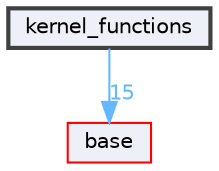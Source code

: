digraph "kernel_functions"
{
 // LATEX_PDF_SIZE
  bgcolor="transparent";
  edge [fontname=Helvetica,fontsize=10,labelfontname=Helvetica,labelfontsize=10];
  node [fontname=Helvetica,fontsize=10,shape=box,height=0.2,width=0.4];
  compound=true
  dir_84cc84302653ec912c0c640e2c369649 [label="kernel_functions", fillcolor="#edf0f7", color="grey25", style="filled,bold", URL="dir_84cc84302653ec912c0c640e2c369649.html",tooltip=""];
  dir_e914ee4d4a44400f1fdb170cb4ead18a [label="base", fillcolor="#edf0f7", color="red", style="filled", URL="dir_e914ee4d4a44400f1fdb170cb4ead18a.html",tooltip=""];
  dir_84cc84302653ec912c0c640e2c369649->dir_e914ee4d4a44400f1fdb170cb4ead18a [headlabel="15", labeldistance=1.5 headhref="dir_000003_000000.html" href="dir_000003_000000.html" color="steelblue1" fontcolor="steelblue1"];
}

